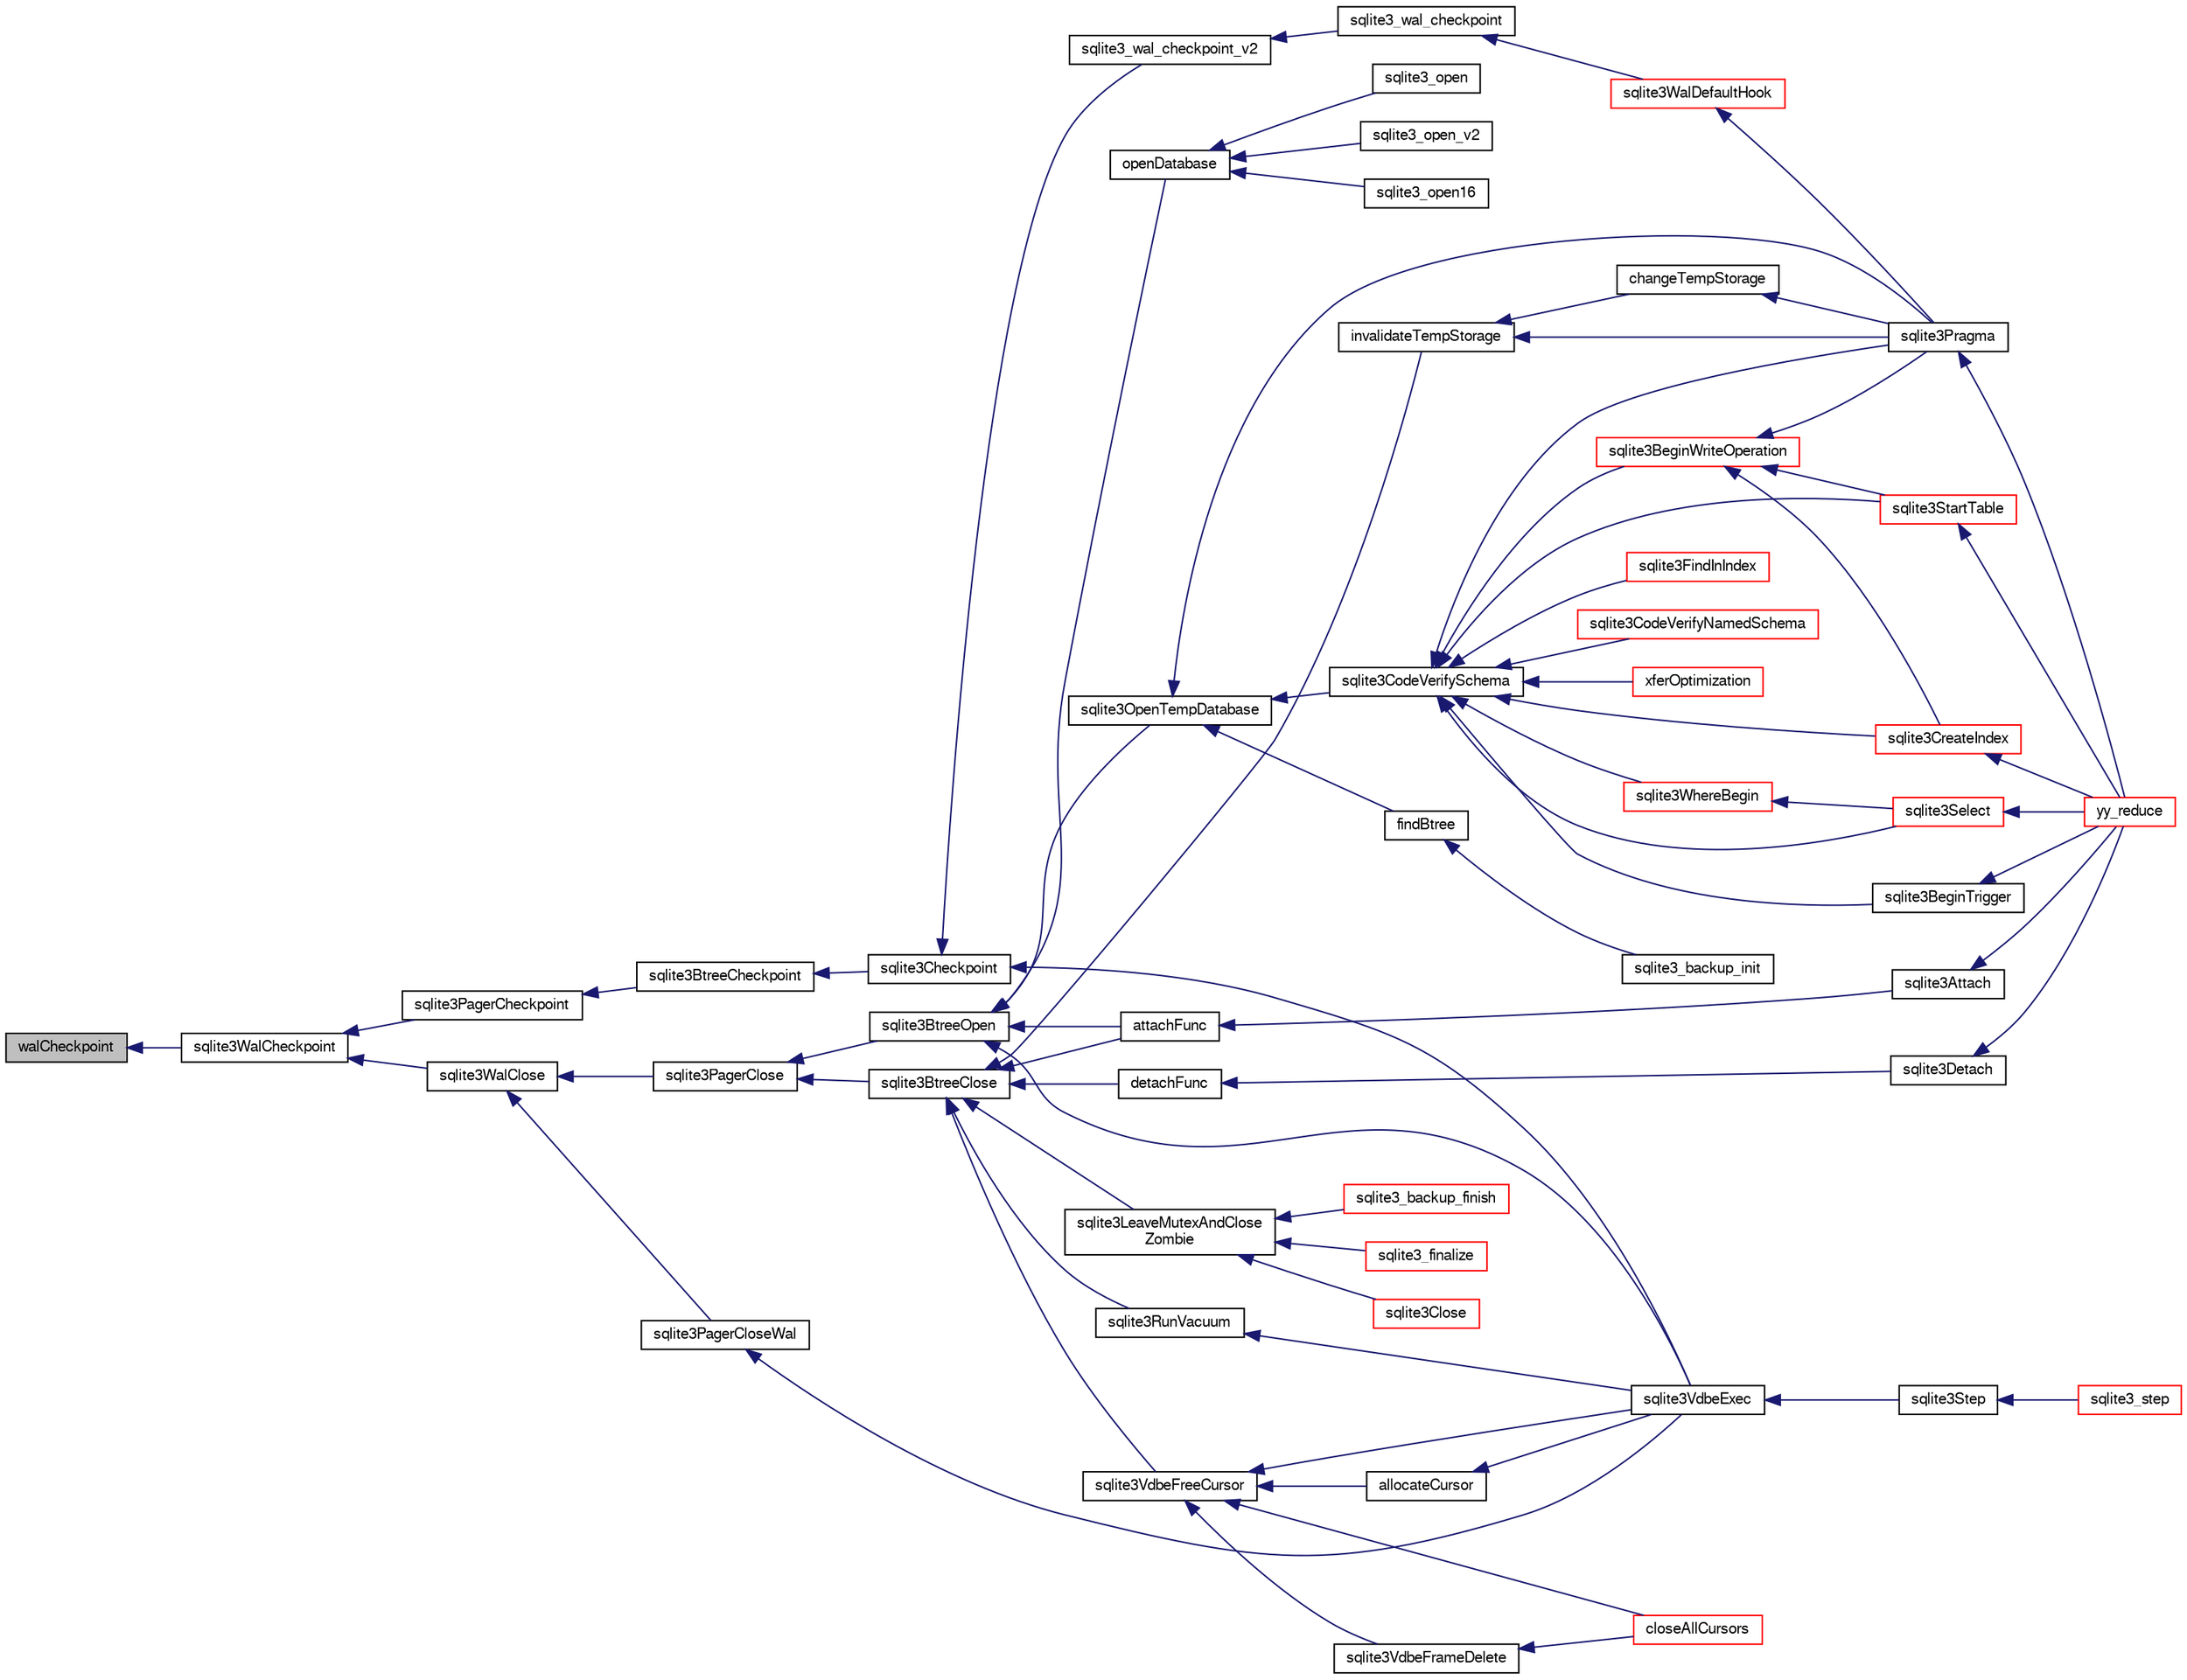 digraph "walCheckpoint"
{
  edge [fontname="FreeSans",fontsize="10",labelfontname="FreeSans",labelfontsize="10"];
  node [fontname="FreeSans",fontsize="10",shape=record];
  rankdir="LR";
  Node891851 [label="walCheckpoint",height=0.2,width=0.4,color="black", fillcolor="grey75", style="filled", fontcolor="black"];
  Node891851 -> Node891852 [dir="back",color="midnightblue",fontsize="10",style="solid",fontname="FreeSans"];
  Node891852 [label="sqlite3WalCheckpoint",height=0.2,width=0.4,color="black", fillcolor="white", style="filled",URL="$sqlite3_8c.html#a58bec6523fa854142169cdff1fbb8e5f"];
  Node891852 -> Node891853 [dir="back",color="midnightblue",fontsize="10",style="solid",fontname="FreeSans"];
  Node891853 [label="sqlite3PagerCheckpoint",height=0.2,width=0.4,color="black", fillcolor="white", style="filled",URL="$sqlite3_8c.html#a51b879bda409240901c1443161246045"];
  Node891853 -> Node891854 [dir="back",color="midnightblue",fontsize="10",style="solid",fontname="FreeSans"];
  Node891854 [label="sqlite3BtreeCheckpoint",height=0.2,width=0.4,color="black", fillcolor="white", style="filled",URL="$sqlite3_8c.html#a7aa6f5fb12dca5d734397768e90ae119"];
  Node891854 -> Node891855 [dir="back",color="midnightblue",fontsize="10",style="solid",fontname="FreeSans"];
  Node891855 [label="sqlite3Checkpoint",height=0.2,width=0.4,color="black", fillcolor="white", style="filled",URL="$sqlite3_8c.html#a0f0ad6a031e74ddb47bdc701d23bf3e1"];
  Node891855 -> Node891856 [dir="back",color="midnightblue",fontsize="10",style="solid",fontname="FreeSans"];
  Node891856 [label="sqlite3VdbeExec",height=0.2,width=0.4,color="black", fillcolor="white", style="filled",URL="$sqlite3_8c.html#a8ce40a614bdc56719c4d642b1e4dfb21"];
  Node891856 -> Node891857 [dir="back",color="midnightblue",fontsize="10",style="solid",fontname="FreeSans"];
  Node891857 [label="sqlite3Step",height=0.2,width=0.4,color="black", fillcolor="white", style="filled",URL="$sqlite3_8c.html#a3f2872e873e2758a4beedad1d5113554"];
  Node891857 -> Node891858 [dir="back",color="midnightblue",fontsize="10",style="solid",fontname="FreeSans"];
  Node891858 [label="sqlite3_step",height=0.2,width=0.4,color="red", fillcolor="white", style="filled",URL="$sqlite3_8h.html#ac1e491ce36b7471eb28387f7d3c74334"];
  Node891855 -> Node892117 [dir="back",color="midnightblue",fontsize="10",style="solid",fontname="FreeSans"];
  Node892117 [label="sqlite3_wal_checkpoint_v2",height=0.2,width=0.4,color="black", fillcolor="white", style="filled",URL="$sqlite3_8h.html#a074441ba2d0426a8684cc2d379e74163"];
  Node892117 -> Node892118 [dir="back",color="midnightblue",fontsize="10",style="solid",fontname="FreeSans"];
  Node892118 [label="sqlite3_wal_checkpoint",height=0.2,width=0.4,color="black", fillcolor="white", style="filled",URL="$sqlite3_8h.html#a5256a357264a12d3935888280d4b8fa0"];
  Node892118 -> Node892119 [dir="back",color="midnightblue",fontsize="10",style="solid",fontname="FreeSans"];
  Node892119 [label="sqlite3WalDefaultHook",height=0.2,width=0.4,color="red", fillcolor="white", style="filled",URL="$sqlite3_8c.html#a4a9ed7c3fcab46b3d82eb79ede8c4f77"];
  Node892119 -> Node891934 [dir="back",color="midnightblue",fontsize="10",style="solid",fontname="FreeSans"];
  Node891934 [label="sqlite3Pragma",height=0.2,width=0.4,color="black", fillcolor="white", style="filled",URL="$sqlite3_8c.html#a111391370f58f8e6a6eca51fd34d62ed"];
  Node891934 -> Node891886 [dir="back",color="midnightblue",fontsize="10",style="solid",fontname="FreeSans"];
  Node891886 [label="yy_reduce",height=0.2,width=0.4,color="red", fillcolor="white", style="filled",URL="$sqlite3_8c.html#a7c419a9b25711c666a9a2449ef377f14"];
  Node891852 -> Node892121 [dir="back",color="midnightblue",fontsize="10",style="solid",fontname="FreeSans"];
  Node892121 [label="sqlite3WalClose",height=0.2,width=0.4,color="black", fillcolor="white", style="filled",URL="$sqlite3_8c.html#abfd7d36ec6ea41ecb2717dd4c6b0571e"];
  Node892121 -> Node892122 [dir="back",color="midnightblue",fontsize="10",style="solid",fontname="FreeSans"];
  Node892122 [label="sqlite3PagerClose",height=0.2,width=0.4,color="black", fillcolor="white", style="filled",URL="$sqlite3_8c.html#af94b1f96b60689fd09422cce2c85f53f"];
  Node892122 -> Node892123 [dir="back",color="midnightblue",fontsize="10",style="solid",fontname="FreeSans"];
  Node892123 [label="sqlite3BtreeOpen",height=0.2,width=0.4,color="black", fillcolor="white", style="filled",URL="$sqlite3_8c.html#a13dcb44dc34af6ce9d38de9c5aa975f9"];
  Node892123 -> Node891856 [dir="back",color="midnightblue",fontsize="10",style="solid",fontname="FreeSans"];
  Node892123 -> Node891884 [dir="back",color="midnightblue",fontsize="10",style="solid",fontname="FreeSans"];
  Node891884 [label="attachFunc",height=0.2,width=0.4,color="black", fillcolor="white", style="filled",URL="$sqlite3_8c.html#a69cb751a7da501b9a0aa37e0d7c3eaf7"];
  Node891884 -> Node891885 [dir="back",color="midnightblue",fontsize="10",style="solid",fontname="FreeSans"];
  Node891885 [label="sqlite3Attach",height=0.2,width=0.4,color="black", fillcolor="white", style="filled",URL="$sqlite3_8c.html#ae0907fe0b43cc1b4c7e6a16213e8546f"];
  Node891885 -> Node891886 [dir="back",color="midnightblue",fontsize="10",style="solid",fontname="FreeSans"];
  Node892123 -> Node892124 [dir="back",color="midnightblue",fontsize="10",style="solid",fontname="FreeSans"];
  Node892124 [label="sqlite3OpenTempDatabase",height=0.2,width=0.4,color="black", fillcolor="white", style="filled",URL="$sqlite3_8c.html#aaf3088380b731428b72d3b5777f93755"];
  Node892124 -> Node892061 [dir="back",color="midnightblue",fontsize="10",style="solid",fontname="FreeSans"];
  Node892061 [label="findBtree",height=0.2,width=0.4,color="black", fillcolor="white", style="filled",URL="$sqlite3_8c.html#ab4ee5743b77efd7f8832bf0b9315f973"];
  Node892061 -> Node892062 [dir="back",color="midnightblue",fontsize="10",style="solid",fontname="FreeSans"];
  Node892062 [label="sqlite3_backup_init",height=0.2,width=0.4,color="black", fillcolor="white", style="filled",URL="$sqlite3_8h.html#a9c9aa9e8edeb9910d93148a6621c1097"];
  Node892124 -> Node892125 [dir="back",color="midnightblue",fontsize="10",style="solid",fontname="FreeSans"];
  Node892125 [label="sqlite3CodeVerifySchema",height=0.2,width=0.4,color="black", fillcolor="white", style="filled",URL="$sqlite3_8c.html#ad9d8708d96f8416ec59ebf41c57000f9"];
  Node892125 -> Node891937 [dir="back",color="midnightblue",fontsize="10",style="solid",fontname="FreeSans"];
  Node891937 [label="sqlite3FindInIndex",height=0.2,width=0.4,color="red", fillcolor="white", style="filled",URL="$sqlite3_8c.html#af7d8c56ab0231f44bb5f87b3fafeffb2"];
  Node892125 -> Node891978 [dir="back",color="midnightblue",fontsize="10",style="solid",fontname="FreeSans"];
  Node891978 [label="sqlite3StartTable",height=0.2,width=0.4,color="red", fillcolor="white", style="filled",URL="$sqlite3_8c.html#af49b4395f39d9078a0dda2484c183012"];
  Node891978 -> Node891886 [dir="back",color="midnightblue",fontsize="10",style="solid",fontname="FreeSans"];
  Node892125 -> Node891895 [dir="back",color="midnightblue",fontsize="10",style="solid",fontname="FreeSans"];
  Node891895 [label="sqlite3CreateIndex",height=0.2,width=0.4,color="red", fillcolor="white", style="filled",URL="$sqlite3_8c.html#a8dbe5e590ab6c58a8c45f34f7c81e825"];
  Node891895 -> Node891886 [dir="back",color="midnightblue",fontsize="10",style="solid",fontname="FreeSans"];
  Node892125 -> Node892126 [dir="back",color="midnightblue",fontsize="10",style="solid",fontname="FreeSans"];
  Node892126 [label="sqlite3CodeVerifyNamedSchema",height=0.2,width=0.4,color="red", fillcolor="white", style="filled",URL="$sqlite3_8c.html#a30331e33b8e462cbe3aa83c8bddb8c0e"];
  Node892125 -> Node892127 [dir="back",color="midnightblue",fontsize="10",style="solid",fontname="FreeSans"];
  Node892127 [label="sqlite3BeginWriteOperation",height=0.2,width=0.4,color="red", fillcolor="white", style="filled",URL="$sqlite3_8c.html#a21b1b811bbe305f922244f8913c87f10"];
  Node892127 -> Node891978 [dir="back",color="midnightblue",fontsize="10",style="solid",fontname="FreeSans"];
  Node892127 -> Node891895 [dir="back",color="midnightblue",fontsize="10",style="solid",fontname="FreeSans"];
  Node892127 -> Node891934 [dir="back",color="midnightblue",fontsize="10",style="solid",fontname="FreeSans"];
  Node892125 -> Node891915 [dir="back",color="midnightblue",fontsize="10",style="solid",fontname="FreeSans"];
  Node891915 [label="xferOptimization",height=0.2,width=0.4,color="red", fillcolor="white", style="filled",URL="$sqlite3_8c.html#ae85c90f7d064fe83f4ed930e708855d2"];
  Node892125 -> Node891934 [dir="back",color="midnightblue",fontsize="10",style="solid",fontname="FreeSans"];
  Node892125 -> Node891935 [dir="back",color="midnightblue",fontsize="10",style="solid",fontname="FreeSans"];
  Node891935 [label="sqlite3Select",height=0.2,width=0.4,color="red", fillcolor="white", style="filled",URL="$sqlite3_8c.html#a2465ee8c956209ba4b272477b7c21a45"];
  Node891935 -> Node891886 [dir="back",color="midnightblue",fontsize="10",style="solid",fontname="FreeSans"];
  Node892125 -> Node891914 [dir="back",color="midnightblue",fontsize="10",style="solid",fontname="FreeSans"];
  Node891914 [label="sqlite3BeginTrigger",height=0.2,width=0.4,color="black", fillcolor="white", style="filled",URL="$sqlite3_8c.html#ac20a731dbd52edec68a09962c7f39a4c"];
  Node891914 -> Node891886 [dir="back",color="midnightblue",fontsize="10",style="solid",fontname="FreeSans"];
  Node892125 -> Node891951 [dir="back",color="midnightblue",fontsize="10",style="solid",fontname="FreeSans"];
  Node891951 [label="sqlite3WhereBegin",height=0.2,width=0.4,color="red", fillcolor="white", style="filled",URL="$sqlite3_8c.html#acad049f5c9a96a8118cffd5e5ce89f7c"];
  Node891951 -> Node891935 [dir="back",color="midnightblue",fontsize="10",style="solid",fontname="FreeSans"];
  Node892124 -> Node891934 [dir="back",color="midnightblue",fontsize="10",style="solid",fontname="FreeSans"];
  Node892123 -> Node892091 [dir="back",color="midnightblue",fontsize="10",style="solid",fontname="FreeSans"];
  Node892091 [label="openDatabase",height=0.2,width=0.4,color="black", fillcolor="white", style="filled",URL="$sqlite3_8c.html#a6a9c3bc3a64234e863413f41db473758"];
  Node892091 -> Node892092 [dir="back",color="midnightblue",fontsize="10",style="solid",fontname="FreeSans"];
  Node892092 [label="sqlite3_open",height=0.2,width=0.4,color="black", fillcolor="white", style="filled",URL="$sqlite3_8h.html#a97ba966ed1acc38409786258268f5f71"];
  Node892091 -> Node892093 [dir="back",color="midnightblue",fontsize="10",style="solid",fontname="FreeSans"];
  Node892093 [label="sqlite3_open_v2",height=0.2,width=0.4,color="black", fillcolor="white", style="filled",URL="$sqlite3_8h.html#a140fe275b6975dc867cea50a65a217c4"];
  Node892091 -> Node892094 [dir="back",color="midnightblue",fontsize="10",style="solid",fontname="FreeSans"];
  Node892094 [label="sqlite3_open16",height=0.2,width=0.4,color="black", fillcolor="white", style="filled",URL="$sqlite3_8h.html#adbc401bb96713f32e553db32f6f3ca33"];
  Node892122 -> Node892129 [dir="back",color="midnightblue",fontsize="10",style="solid",fontname="FreeSans"];
  Node892129 [label="sqlite3BtreeClose",height=0.2,width=0.4,color="black", fillcolor="white", style="filled",URL="$sqlite3_8c.html#a729b65009b66a99200496b09c124df01"];
  Node892129 -> Node892130 [dir="back",color="midnightblue",fontsize="10",style="solid",fontname="FreeSans"];
  Node892130 [label="sqlite3VdbeFreeCursor",height=0.2,width=0.4,color="black", fillcolor="white", style="filled",URL="$sqlite3_8c.html#a0f9084083e1d0639708934630f33d6ef"];
  Node892130 -> Node892131 [dir="back",color="midnightblue",fontsize="10",style="solid",fontname="FreeSans"];
  Node892131 [label="sqlite3VdbeFrameDelete",height=0.2,width=0.4,color="black", fillcolor="white", style="filled",URL="$sqlite3_8c.html#adb3773fdfb1685857e28891f76365900"];
  Node892131 -> Node892132 [dir="back",color="midnightblue",fontsize="10",style="solid",fontname="FreeSans"];
  Node892132 [label="closeAllCursors",height=0.2,width=0.4,color="red", fillcolor="white", style="filled",URL="$sqlite3_8c.html#af1ac189735864dd6989a8c5af4557547"];
  Node892130 -> Node892132 [dir="back",color="midnightblue",fontsize="10",style="solid",fontname="FreeSans"];
  Node892130 -> Node892133 [dir="back",color="midnightblue",fontsize="10",style="solid",fontname="FreeSans"];
  Node892133 [label="allocateCursor",height=0.2,width=0.4,color="black", fillcolor="white", style="filled",URL="$sqlite3_8c.html#a5083c054ea81802294e539b00a57aad4"];
  Node892133 -> Node891856 [dir="back",color="midnightblue",fontsize="10",style="solid",fontname="FreeSans"];
  Node892130 -> Node891856 [dir="back",color="midnightblue",fontsize="10",style="solid",fontname="FreeSans"];
  Node892129 -> Node891884 [dir="back",color="midnightblue",fontsize="10",style="solid",fontname="FreeSans"];
  Node892129 -> Node892071 [dir="back",color="midnightblue",fontsize="10",style="solid",fontname="FreeSans"];
  Node892071 [label="detachFunc",height=0.2,width=0.4,color="black", fillcolor="white", style="filled",URL="$sqlite3_8c.html#a2b3dd04cb87abd088926ab0082a60b77"];
  Node892071 -> Node891928 [dir="back",color="midnightblue",fontsize="10",style="solid",fontname="FreeSans"];
  Node891928 [label="sqlite3Detach",height=0.2,width=0.4,color="black", fillcolor="white", style="filled",URL="$sqlite3_8c.html#ab1a5a0b01c7560aef5e0b8603a68747d"];
  Node891928 -> Node891886 [dir="back",color="midnightblue",fontsize="10",style="solid",fontname="FreeSans"];
  Node892129 -> Node892072 [dir="back",color="midnightblue",fontsize="10",style="solid",fontname="FreeSans"];
  Node892072 [label="invalidateTempStorage",height=0.2,width=0.4,color="black", fillcolor="white", style="filled",URL="$sqlite3_8c.html#a759777a1eb3c3e96a5af94932b39e69a"];
  Node892072 -> Node892073 [dir="back",color="midnightblue",fontsize="10",style="solid",fontname="FreeSans"];
  Node892073 [label="changeTempStorage",height=0.2,width=0.4,color="black", fillcolor="white", style="filled",URL="$sqlite3_8c.html#abd43abe0a0959a45c786b9865ed52904"];
  Node892073 -> Node891934 [dir="back",color="midnightblue",fontsize="10",style="solid",fontname="FreeSans"];
  Node892072 -> Node891934 [dir="back",color="midnightblue",fontsize="10",style="solid",fontname="FreeSans"];
  Node892129 -> Node892042 [dir="back",color="midnightblue",fontsize="10",style="solid",fontname="FreeSans"];
  Node892042 [label="sqlite3RunVacuum",height=0.2,width=0.4,color="black", fillcolor="white", style="filled",URL="$sqlite3_8c.html#a5e83ddc7b3e7e8e79ad5d1fc92de1d2f"];
  Node892042 -> Node891856 [dir="back",color="midnightblue",fontsize="10",style="solid",fontname="FreeSans"];
  Node892129 -> Node892085 [dir="back",color="midnightblue",fontsize="10",style="solid",fontname="FreeSans"];
  Node892085 [label="sqlite3LeaveMutexAndClose\lZombie",height=0.2,width=0.4,color="black", fillcolor="white", style="filled",URL="$sqlite3_8c.html#afe3a37c29dcb0fe9fc15fe07a3976f59"];
  Node892085 -> Node892086 [dir="back",color="midnightblue",fontsize="10",style="solid",fontname="FreeSans"];
  Node892086 [label="sqlite3_backup_finish",height=0.2,width=0.4,color="red", fillcolor="white", style="filled",URL="$sqlite3_8h.html#a176857dd58d99be53b6d7305533e0048"];
  Node892085 -> Node892078 [dir="back",color="midnightblue",fontsize="10",style="solid",fontname="FreeSans"];
  Node892078 [label="sqlite3_finalize",height=0.2,width=0.4,color="red", fillcolor="white", style="filled",URL="$sqlite3_8h.html#a801195c0f771d40bb4be1e40f3b88945"];
  Node892085 -> Node892087 [dir="back",color="midnightblue",fontsize="10",style="solid",fontname="FreeSans"];
  Node892087 [label="sqlite3Close",height=0.2,width=0.4,color="red", fillcolor="white", style="filled",URL="$sqlite3_8c.html#aa9f2e73837bba8d721dbde0964ffce11"];
  Node892121 -> Node892134 [dir="back",color="midnightblue",fontsize="10",style="solid",fontname="FreeSans"];
  Node892134 [label="sqlite3PagerCloseWal",height=0.2,width=0.4,color="black", fillcolor="white", style="filled",URL="$sqlite3_8c.html#ac62d7d3d29214a7cad25fdd88e7c7a74"];
  Node892134 -> Node891856 [dir="back",color="midnightblue",fontsize="10",style="solid",fontname="FreeSans"];
}

